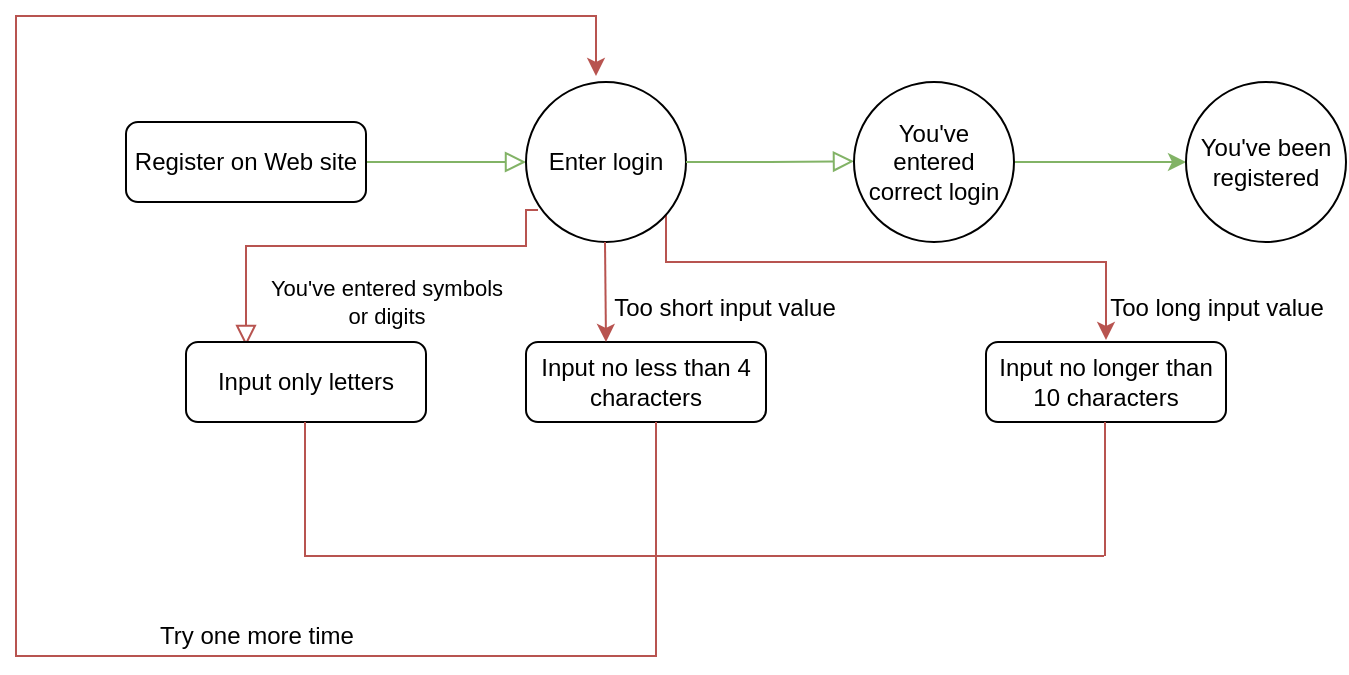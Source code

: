 <mxfile version="20.3.2" type="google"><diagram id="C5RBs43oDa-KdzZeNtuy" name="Variaan2 - 1"><mxGraphModel grid="1" page="1" gridSize="10" guides="1" tooltips="1" connect="1" arrows="1" fold="1" pageScale="1" pageWidth="827" pageHeight="1169" math="0" shadow="0"><root><mxCell id="WIyWlLk6GJQsqaUBKTNV-0"/><mxCell id="WIyWlLk6GJQsqaUBKTNV-1" parent="WIyWlLk6GJQsqaUBKTNV-0"/><mxCell id="WIyWlLk6GJQsqaUBKTNV-2" value="" style="rounded=0;html=1;jettySize=auto;orthogonalLoop=1;fontSize=11;endArrow=block;endFill=0;endSize=8;strokeWidth=1;shadow=0;labelBackgroundColor=none;edgeStyle=orthogonalEdgeStyle;entryX=0;entryY=0.5;entryDx=0;entryDy=0;fillColor=#d5e8d4;strokeColor=#82b366;" edge="1" parent="WIyWlLk6GJQsqaUBKTNV-1" source="WIyWlLk6GJQsqaUBKTNV-3" target="tJpxp-695bWj63qWltdd-0"><mxGeometry relative="1" as="geometry"/></mxCell><mxCell id="WIyWlLk6GJQsqaUBKTNV-3" value="Register on Web site" style="rounded=1;whiteSpace=wrap;html=1;fontSize=12;glass=0;strokeWidth=1;shadow=0;" vertex="1" parent="WIyWlLk6GJQsqaUBKTNV-1"><mxGeometry x="75" y="103" width="120" height="40" as="geometry"/></mxCell><mxCell id="WIyWlLk6GJQsqaUBKTNV-5" value="You've entered symbols&lt;br&gt;or digits" style="edgeStyle=orthogonalEdgeStyle;rounded=0;html=1;jettySize=auto;orthogonalLoop=1;fontSize=11;endArrow=block;endFill=0;endSize=8;strokeWidth=1;shadow=0;labelBackgroundColor=none;exitX=0.075;exitY=0.775;exitDx=0;exitDy=0;exitPerimeter=0;fillColor=#f8cecc;strokeColor=#b85450;" edge="1" parent="WIyWlLk6GJQsqaUBKTNV-1"><mxGeometry x="-0.121" y="28" relative="1" as="geometry"><mxPoint as="offset"/><mxPoint x="281" y="147" as="sourcePoint"/><mxPoint x="135" y="215" as="targetPoint"/><Array as="points"><mxPoint x="275" y="147"/><mxPoint x="275" y="165"/><mxPoint x="135" y="165"/></Array></mxGeometry></mxCell><mxCell id="WIyWlLk6GJQsqaUBKTNV-7" value="Input only letters" style="rounded=1;whiteSpace=wrap;html=1;fontSize=12;glass=0;strokeWidth=1;shadow=0;" vertex="1" parent="WIyWlLk6GJQsqaUBKTNV-1"><mxGeometry x="105" y="213" width="120" height="40" as="geometry"/></mxCell><mxCell id="WIyWlLk6GJQsqaUBKTNV-11" value="Input no longer than 10 characters" style="rounded=1;whiteSpace=wrap;html=1;fontSize=12;glass=0;strokeWidth=1;shadow=0;" vertex="1" parent="WIyWlLk6GJQsqaUBKTNV-1"><mxGeometry x="505" y="213" width="120" height="40" as="geometry"/></mxCell><mxCell id="WIyWlLk6GJQsqaUBKTNV-12" value="Input no less than 4 characters" style="rounded=1;whiteSpace=wrap;html=1;fontSize=12;glass=0;strokeWidth=1;shadow=0;" vertex="1" parent="WIyWlLk6GJQsqaUBKTNV-1"><mxGeometry x="275" y="213" width="120" height="40" as="geometry"/></mxCell><mxCell id="tJpxp-695bWj63qWltdd-13" style="edgeStyle=orthogonalEdgeStyle;rounded=0;orthogonalLoop=1;jettySize=auto;html=1;fillColor=#f8cecc;strokeColor=#b85450;" edge="1" parent="WIyWlLk6GJQsqaUBKTNV-1" source="tJpxp-695bWj63qWltdd-0"><mxGeometry relative="1" as="geometry"><mxPoint x="565" y="212" as="targetPoint"/><Array as="points"><mxPoint x="345" y="173"/><mxPoint x="565" y="173"/></Array></mxGeometry></mxCell><mxCell id="tJpxp-695bWj63qWltdd-0" value="Enter login" style="ellipse;whiteSpace=wrap;html=1;aspect=fixed;" vertex="1" parent="WIyWlLk6GJQsqaUBKTNV-1"><mxGeometry x="275" y="83" width="80" height="80" as="geometry"/></mxCell><mxCell id="tJpxp-695bWj63qWltdd-4" value="" style="endArrow=classic;html=1;rounded=0;fillColor=#f8cecc;strokeColor=#b85450;" edge="1" parent="WIyWlLk6GJQsqaUBKTNV-1"><mxGeometry width="50" height="50" relative="1" as="geometry"><mxPoint x="314.5" y="163" as="sourcePoint"/><mxPoint x="315" y="213" as="targetPoint"/></mxGeometry></mxCell><mxCell id="tJpxp-695bWj63qWltdd-6" value="Too short input value" style="text;html=1;align=center;verticalAlign=middle;resizable=0;points=[];autosize=1;strokeColor=none;fillColor=none;" vertex="1" parent="WIyWlLk6GJQsqaUBKTNV-1"><mxGeometry x="309" y="181" width="130" height="30" as="geometry"/></mxCell><mxCell id="tJpxp-695bWj63qWltdd-9" value="" style="rounded=0;html=1;jettySize=auto;orthogonalLoop=1;fontSize=11;endArrow=block;endFill=0;endSize=8;strokeWidth=1;shadow=0;labelBackgroundColor=none;edgeStyle=orthogonalEdgeStyle;entryX=0;entryY=0.5;entryDx=0;entryDy=0;exitX=1;exitY=0.5;exitDx=0;exitDy=0;fillColor=#d5e8d4;strokeColor=#82b366;" edge="1" parent="WIyWlLk6GJQsqaUBKTNV-1" source="tJpxp-695bWj63qWltdd-0"><mxGeometry relative="1" as="geometry"><mxPoint x="359" y="122.67" as="sourcePoint"/><mxPoint x="439" y="122.67" as="targetPoint"/></mxGeometry></mxCell><mxCell id="tJpxp-695bWj63qWltdd-16" value="Too long input value" style="text;html=1;align=center;verticalAlign=middle;resizable=0;points=[];autosize=1;strokeColor=none;fillColor=none;" vertex="1" parent="WIyWlLk6GJQsqaUBKTNV-1"><mxGeometry x="555" y="181" width="130" height="30" as="geometry"/></mxCell><mxCell id="tJpxp-695bWj63qWltdd-26" value="" style="edgeStyle=orthogonalEdgeStyle;rounded=0;orthogonalLoop=1;jettySize=auto;html=1;fontSize=10;fillColor=#d5e8d4;strokeColor=#82b366;" edge="1" parent="WIyWlLk6GJQsqaUBKTNV-1" source="tJpxp-695bWj63qWltdd-17" target="tJpxp-695bWj63qWltdd-23"><mxGeometry relative="1" as="geometry"><Array as="points"><mxPoint x="545" y="123"/><mxPoint x="545" y="123"/></Array></mxGeometry></mxCell><mxCell id="tJpxp-695bWj63qWltdd-17" value="&lt;font style=&quot;font-size: 12px;&quot;&gt;You've entered correct login&lt;/font&gt;" style="ellipse;whiteSpace=wrap;html=1;aspect=fixed;" vertex="1" parent="WIyWlLk6GJQsqaUBKTNV-1"><mxGeometry x="439" y="83" width="80" height="80" as="geometry"/></mxCell><mxCell id="tJpxp-695bWj63qWltdd-23" value="&lt;font style=&quot;font-size: 12px;&quot;&gt;You've been registered&lt;/font&gt;" style="ellipse;whiteSpace=wrap;html=1;aspect=fixed;fontSize=10;" vertex="1" parent="WIyWlLk6GJQsqaUBKTNV-1"><mxGeometry x="605" y="83" width="80" height="80" as="geometry"/></mxCell><mxCell id="tJpxp-695bWj63qWltdd-28" value="" style="endArrow=classic;html=1;rounded=0;fontSize=12;fillColor=#f8cecc;strokeColor=#b85450;" edge="1" parent="WIyWlLk6GJQsqaUBKTNV-1"><mxGeometry width="50" height="50" relative="1" as="geometry"><mxPoint x="340" y="320" as="sourcePoint"/><mxPoint x="310" y="80" as="targetPoint"/><Array as="points"><mxPoint x="340" y="370"/><mxPoint x="20" y="370"/><mxPoint x="20" y="50"/><mxPoint x="170" y="50"/><mxPoint x="310" y="50"/></Array></mxGeometry></mxCell><mxCell id="tJpxp-695bWj63qWltdd-30" value="" style="endArrow=none;html=1;rounded=0;fontSize=12;fillColor=#f8cecc;strokeColor=#b85450;" edge="1" parent="WIyWlLk6GJQsqaUBKTNV-1"><mxGeometry width="50" height="50" relative="1" as="geometry"><mxPoint x="164.5" y="320" as="sourcePoint"/><mxPoint x="164.5" y="253" as="targetPoint"/></mxGeometry></mxCell><mxCell id="tJpxp-695bWj63qWltdd-31" value="" style="endArrow=none;html=1;rounded=0;fontSize=12;fillColor=#f8cecc;strokeColor=#b85450;" edge="1" parent="WIyWlLk6GJQsqaUBKTNV-1"><mxGeometry width="50" height="50" relative="1" as="geometry"><mxPoint x="564.5" y="320" as="sourcePoint"/><mxPoint x="564.5" y="253" as="targetPoint"/></mxGeometry></mxCell><mxCell id="tJpxp-695bWj63qWltdd-32" value="" style="endArrow=none;html=1;rounded=0;fontSize=12;fillColor=#f8cecc;strokeColor=#b85450;" edge="1" parent="WIyWlLk6GJQsqaUBKTNV-1"><mxGeometry width="50" height="50" relative="1" as="geometry"><mxPoint x="340" y="320" as="sourcePoint"/><mxPoint x="340" y="253" as="targetPoint"/></mxGeometry></mxCell><mxCell id="tJpxp-695bWj63qWltdd-33" value="" style="endArrow=none;html=1;rounded=0;fontSize=12;fillColor=#f8cecc;strokeColor=#b85450;" edge="1" parent="WIyWlLk6GJQsqaUBKTNV-1"><mxGeometry width="50" height="50" relative="1" as="geometry"><mxPoint x="164" y="320" as="sourcePoint"/><mxPoint x="564" y="320" as="targetPoint"/></mxGeometry></mxCell><mxCell id="tJpxp-695bWj63qWltdd-34" value="Try one more time" style="text;html=1;align=center;verticalAlign=middle;resizable=0;points=[];autosize=1;strokeColor=none;fillColor=none;fontSize=12;" vertex="1" parent="WIyWlLk6GJQsqaUBKTNV-1"><mxGeometry x="80" y="345" width="120" height="30" as="geometry"/></mxCell></root></mxGraphModel></diagram></mxfile>